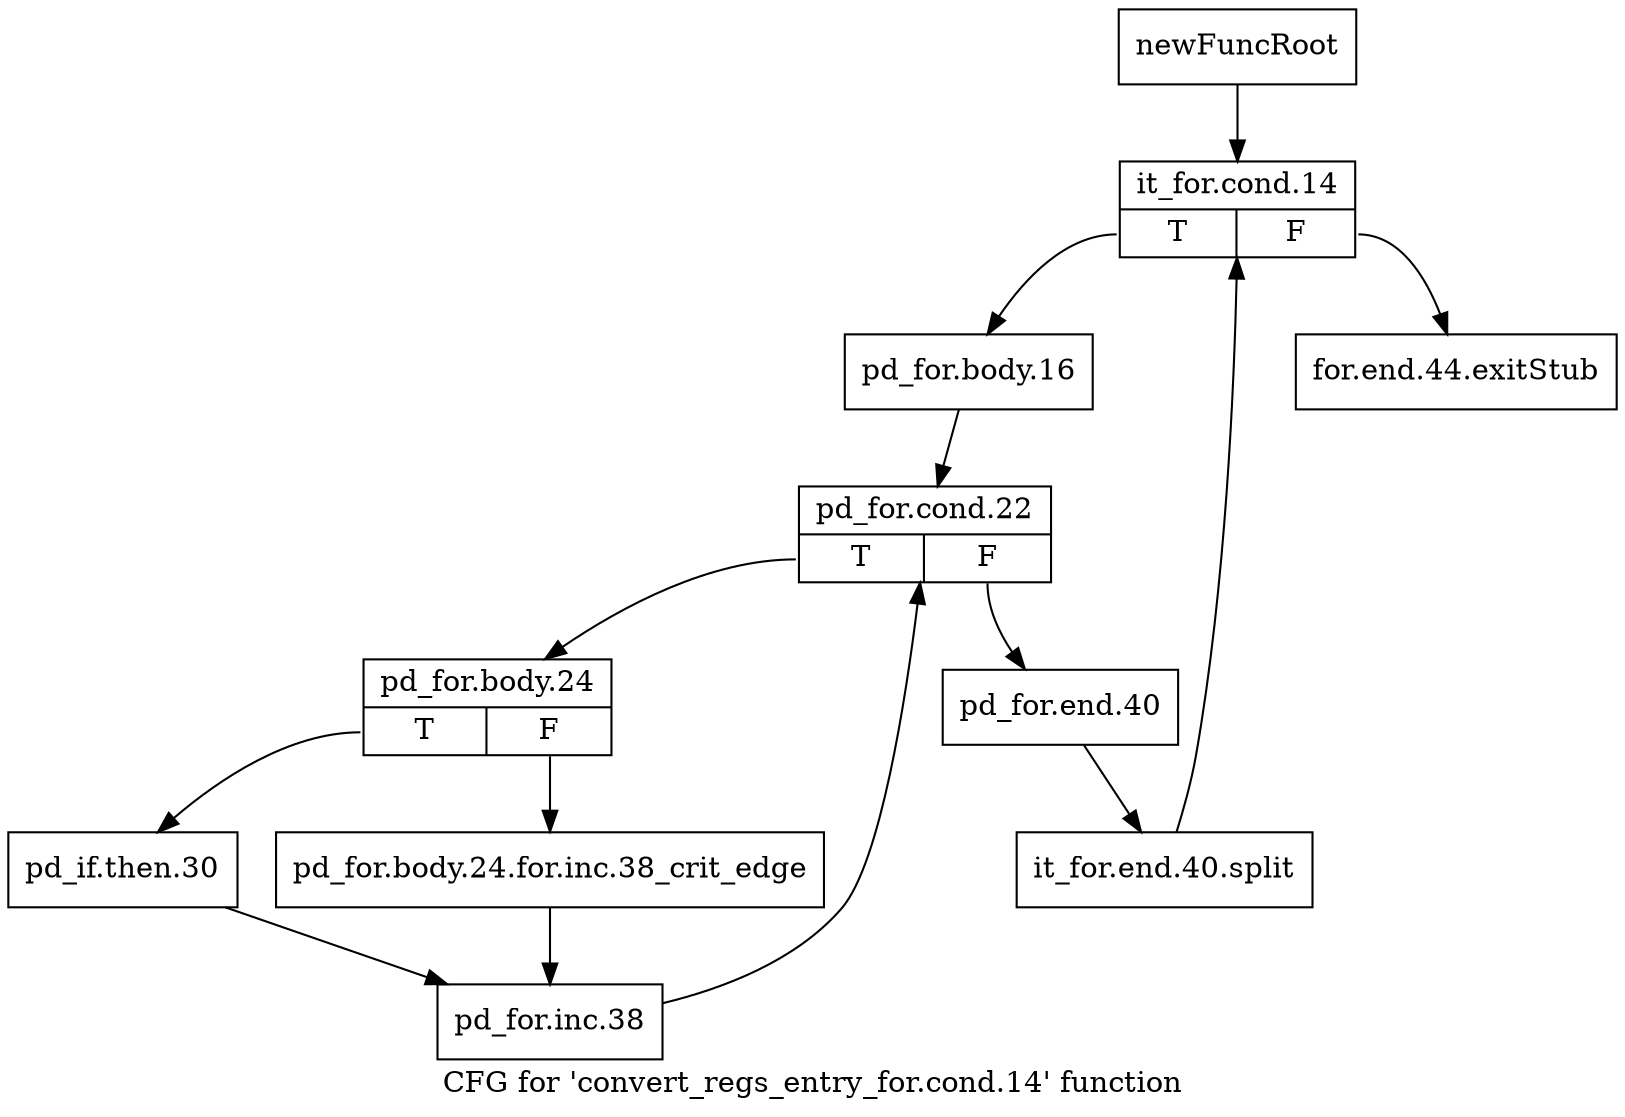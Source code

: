 digraph "CFG for 'convert_regs_entry_for.cond.14' function" {
	label="CFG for 'convert_regs_entry_for.cond.14' function";

	Node0xb8e9c50 [shape=record,label="{newFuncRoot}"];
	Node0xb8e9c50 -> Node0xb8ea060;
	Node0xb8ea010 [shape=record,label="{for.end.44.exitStub}"];
	Node0xb8ea060 [shape=record,label="{it_for.cond.14|{<s0>T|<s1>F}}"];
	Node0xb8ea060:s0 -> Node0xb8ea0b0;
	Node0xb8ea060:s1 -> Node0xb8ea010;
	Node0xb8ea0b0 [shape=record,label="{pd_for.body.16}"];
	Node0xb8ea0b0 -> Node0xb8ea100;
	Node0xb8ea100 [shape=record,label="{pd_for.cond.22|{<s0>T|<s1>F}}"];
	Node0xb8ea100:s0 -> Node0xb8ea1a0;
	Node0xb8ea100:s1 -> Node0xb8ea150;
	Node0xb8ea150 [shape=record,label="{pd_for.end.40}"];
	Node0xb8ea150 -> Node0xf986e70;
	Node0xf986e70 [shape=record,label="{it_for.end.40.split}"];
	Node0xf986e70 -> Node0xb8ea060;
	Node0xb8ea1a0 [shape=record,label="{pd_for.body.24|{<s0>T|<s1>F}}"];
	Node0xb8ea1a0:s0 -> Node0xb8ea240;
	Node0xb8ea1a0:s1 -> Node0xb8ea1f0;
	Node0xb8ea1f0 [shape=record,label="{pd_for.body.24.for.inc.38_crit_edge}"];
	Node0xb8ea1f0 -> Node0xb8ea290;
	Node0xb8ea240 [shape=record,label="{pd_if.then.30}"];
	Node0xb8ea240 -> Node0xb8ea290;
	Node0xb8ea290 [shape=record,label="{pd_for.inc.38}"];
	Node0xb8ea290 -> Node0xb8ea100;
}
